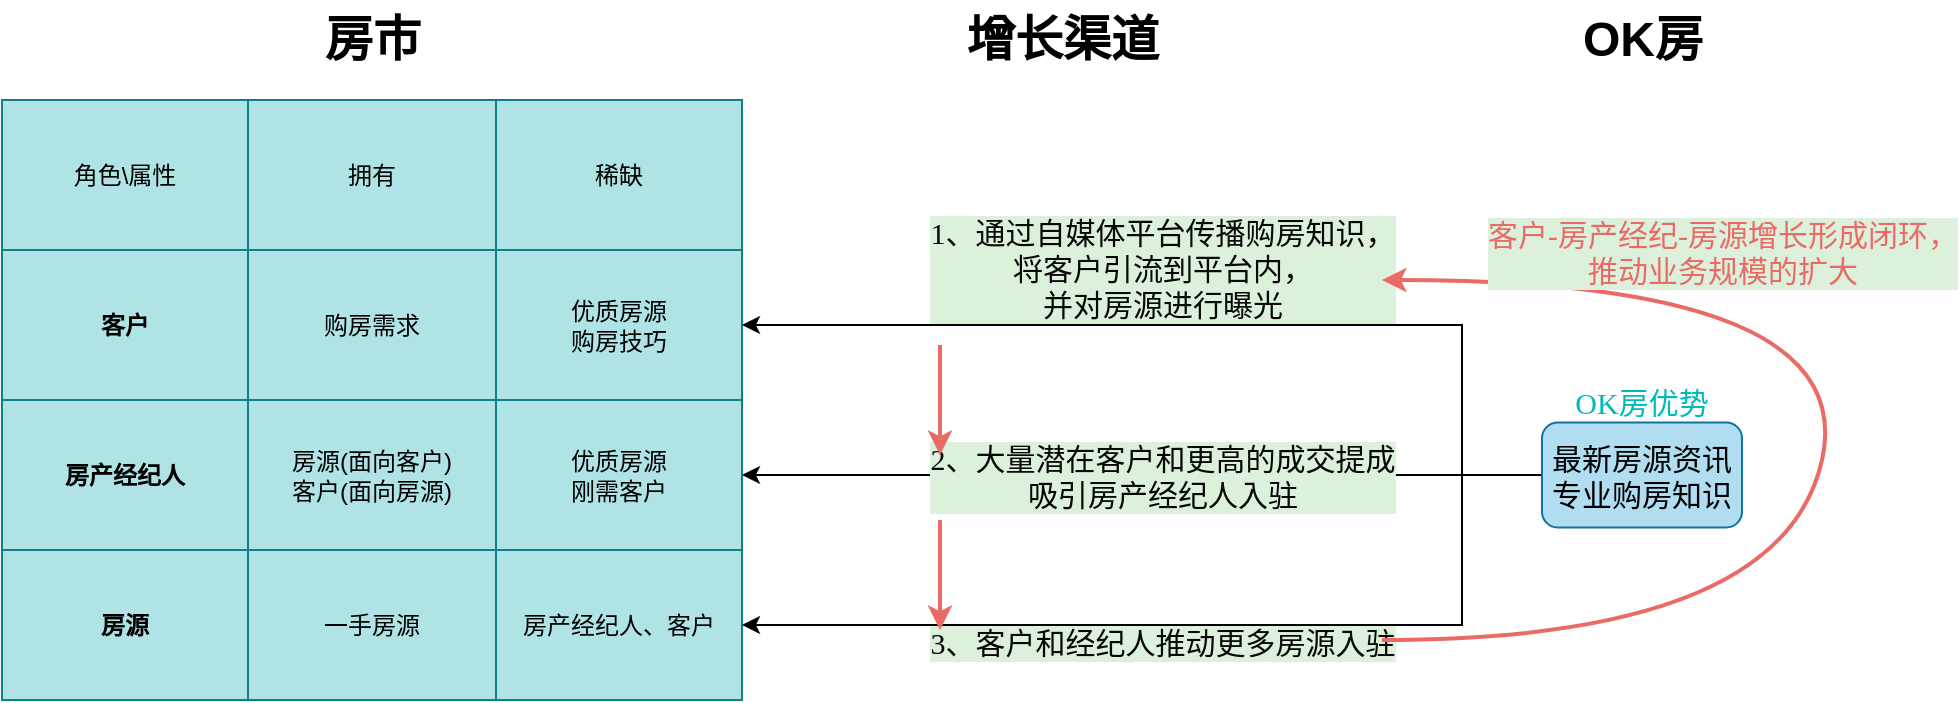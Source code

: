<mxfile version="13.11.0" type="github">
  <diagram name="Page-1" id="3e8102d1-ef87-2e61-34e1-82d9a586fe2e">
    <mxGraphModel dx="1052" dy="554" grid="1" gridSize="10" guides="1" tooltips="1" connect="1" arrows="1" fold="1" page="1" pageScale="1" pageWidth="1100" pageHeight="850" background="#ffffff" math="0" shadow="0">
      <root>
        <mxCell id="0" />
        <mxCell id="1" parent="0" />
        <mxCell id="PunX1s-PFCRW8iPzY49S-68" value="" style="shape=table;html=1;whiteSpace=wrap;startSize=0;container=1;collapsible=0;childLayout=tableLayout;labelBackgroundColor=none;strokeColor=#0e8088;fillColor=#b0e3e6;fontFamily=Verdana;fontSize=15;fontStyle=1" parent="1" vertex="1">
          <mxGeometry x="80" y="90" width="370" height="300" as="geometry" />
        </mxCell>
        <mxCell id="PunX1s-PFCRW8iPzY49S-69" value="" style="shape=partialRectangle;html=1;whiteSpace=wrap;collapsible=0;dropTarget=0;pointerEvents=0;fillColor=none;top=0;left=0;bottom=0;right=0;points=[[0,0.5],[1,0.5]];portConstraint=eastwest;" parent="PunX1s-PFCRW8iPzY49S-68" vertex="1">
          <mxGeometry width="370" height="75" as="geometry" />
        </mxCell>
        <mxCell id="PunX1s-PFCRW8iPzY49S-70" value="角色\属性" style="shape=partialRectangle;html=1;whiteSpace=wrap;connectable=0;fillColor=none;top=0;left=0;bottom=0;right=0;overflow=hidden;fontStyle=0" parent="PunX1s-PFCRW8iPzY49S-69" vertex="1">
          <mxGeometry width="123" height="75" as="geometry" />
        </mxCell>
        <mxCell id="PunX1s-PFCRW8iPzY49S-71" value="拥有" style="shape=partialRectangle;html=1;whiteSpace=wrap;connectable=0;fillColor=none;top=0;left=0;bottom=0;right=0;overflow=hidden;" parent="PunX1s-PFCRW8iPzY49S-69" vertex="1">
          <mxGeometry x="123" width="124" height="75" as="geometry" />
        </mxCell>
        <mxCell id="PunX1s-PFCRW8iPzY49S-72" value="稀缺" style="shape=partialRectangle;html=1;whiteSpace=wrap;connectable=0;fillColor=none;top=0;left=0;bottom=0;right=0;overflow=hidden;" parent="PunX1s-PFCRW8iPzY49S-69" vertex="1">
          <mxGeometry x="247" width="123" height="75" as="geometry" />
        </mxCell>
        <mxCell id="PunX1s-PFCRW8iPzY49S-81" style="shape=partialRectangle;html=1;whiteSpace=wrap;collapsible=0;dropTarget=0;pointerEvents=0;fillColor=none;top=0;left=0;bottom=0;right=0;points=[[0,0.5],[1,0.5]];portConstraint=eastwest;" parent="PunX1s-PFCRW8iPzY49S-68" vertex="1">
          <mxGeometry y="75" width="370" height="75" as="geometry" />
        </mxCell>
        <mxCell id="PunX1s-PFCRW8iPzY49S-82" value="客户" style="shape=partialRectangle;html=1;whiteSpace=wrap;connectable=0;fillColor=none;top=0;left=0;bottom=0;right=0;overflow=hidden;fontStyle=1" parent="PunX1s-PFCRW8iPzY49S-81" vertex="1">
          <mxGeometry width="123" height="75" as="geometry" />
        </mxCell>
        <mxCell id="PunX1s-PFCRW8iPzY49S-83" value="购房需求" style="shape=partialRectangle;html=1;whiteSpace=wrap;connectable=0;fillColor=none;top=0;left=0;bottom=0;right=0;overflow=hidden;" parent="PunX1s-PFCRW8iPzY49S-81" vertex="1">
          <mxGeometry x="123" width="124" height="75" as="geometry" />
        </mxCell>
        <mxCell id="PunX1s-PFCRW8iPzY49S-84" value="优质房源&lt;br&gt;购房技巧" style="shape=partialRectangle;html=1;whiteSpace=wrap;connectable=0;fillColor=none;top=0;left=0;bottom=0;right=0;overflow=hidden;" parent="PunX1s-PFCRW8iPzY49S-81" vertex="1">
          <mxGeometry x="247" width="123" height="75" as="geometry" />
        </mxCell>
        <mxCell id="PunX1s-PFCRW8iPzY49S-73" value="" style="shape=partialRectangle;html=1;whiteSpace=wrap;collapsible=0;dropTarget=0;pointerEvents=0;fillColor=none;top=0;left=0;bottom=0;right=0;points=[[0,0.5],[1,0.5]];portConstraint=eastwest;" parent="PunX1s-PFCRW8iPzY49S-68" vertex="1">
          <mxGeometry y="150" width="370" height="75" as="geometry" />
        </mxCell>
        <mxCell id="PunX1s-PFCRW8iPzY49S-74" value="房产经纪人" style="shape=partialRectangle;html=1;whiteSpace=wrap;connectable=0;fillColor=none;top=0;left=0;bottom=0;right=0;overflow=hidden;fontStyle=1" parent="PunX1s-PFCRW8iPzY49S-73" vertex="1">
          <mxGeometry width="123" height="75" as="geometry" />
        </mxCell>
        <mxCell id="PunX1s-PFCRW8iPzY49S-75" value="房源(面向客户)&lt;br&gt;客户(面向房源)" style="shape=partialRectangle;html=1;whiteSpace=wrap;connectable=0;fillColor=none;top=0;left=0;bottom=0;right=0;overflow=hidden;" parent="PunX1s-PFCRW8iPzY49S-73" vertex="1">
          <mxGeometry x="123" width="124" height="75" as="geometry" />
        </mxCell>
        <mxCell id="PunX1s-PFCRW8iPzY49S-76" value="优质房源&lt;br&gt;刚需客户" style="shape=partialRectangle;html=1;whiteSpace=wrap;connectable=0;fillColor=none;top=0;left=0;bottom=0;right=0;overflow=hidden;" parent="PunX1s-PFCRW8iPzY49S-73" vertex="1">
          <mxGeometry x="247" width="123" height="75" as="geometry" />
        </mxCell>
        <mxCell id="PunX1s-PFCRW8iPzY49S-77" value="" style="shape=partialRectangle;html=1;whiteSpace=wrap;collapsible=0;dropTarget=0;pointerEvents=0;fillColor=none;top=0;left=0;bottom=0;right=0;points=[[0,0.5],[1,0.5]];portConstraint=eastwest;" parent="PunX1s-PFCRW8iPzY49S-68" vertex="1">
          <mxGeometry y="225" width="370" height="75" as="geometry" />
        </mxCell>
        <mxCell id="PunX1s-PFCRW8iPzY49S-78" value="房源" style="shape=partialRectangle;html=1;whiteSpace=wrap;connectable=0;fillColor=none;top=0;left=0;bottom=0;right=0;overflow=hidden;fontStyle=1" parent="PunX1s-PFCRW8iPzY49S-77" vertex="1">
          <mxGeometry width="123" height="75" as="geometry" />
        </mxCell>
        <mxCell id="PunX1s-PFCRW8iPzY49S-79" value="一手房源" style="shape=partialRectangle;html=1;whiteSpace=wrap;connectable=0;fillColor=none;top=0;left=0;bottom=0;right=0;overflow=hidden;" parent="PunX1s-PFCRW8iPzY49S-77" vertex="1">
          <mxGeometry x="123" width="124" height="75" as="geometry" />
        </mxCell>
        <mxCell id="PunX1s-PFCRW8iPzY49S-80" value="房产经纪人、客户" style="shape=partialRectangle;html=1;whiteSpace=wrap;connectable=0;fillColor=none;top=0;left=0;bottom=0;right=0;overflow=hidden;" parent="PunX1s-PFCRW8iPzY49S-77" vertex="1">
          <mxGeometry x="247" width="123" height="75" as="geometry" />
        </mxCell>
        <mxCell id="PunX1s-PFCRW8iPzY49S-99" style="edgeStyle=orthogonalEdgeStyle;rounded=0;orthogonalLoop=1;jettySize=auto;html=1;entryX=1;entryY=0.5;entryDx=0;entryDy=0;fontFamily=Verdana;fontSize=15;fontColor=#080808;exitX=0;exitY=0.5;exitDx=0;exitDy=0;" parent="1" source="PunX1s-PFCRW8iPzY49S-106" target="PunX1s-PFCRW8iPzY49S-73" edge="1">
          <mxGeometry relative="1" as="geometry">
            <mxPoint x="750.0" y="240" as="sourcePoint" />
          </mxGeometry>
        </mxCell>
        <mxCell id="PunX1s-PFCRW8iPzY49S-103" value="2、大量潜在客户和更高的成交提成&lt;br&gt;吸引房产经纪人入驻" style="edgeLabel;html=1;align=center;verticalAlign=middle;resizable=0;points=[];fontSize=15;fontFamily=Verdana;fontColor=#080808;labelBackgroundColor=#DCF0DB;" parent="PunX1s-PFCRW8iPzY49S-99" vertex="1" connectable="0">
          <mxGeometry x="0.3" y="2" relative="1" as="geometry">
            <mxPoint x="70" y="-2" as="offset" />
          </mxGeometry>
        </mxCell>
        <mxCell id="PunX1s-PFCRW8iPzY49S-101" style="edgeStyle=orthogonalEdgeStyle;rounded=0;orthogonalLoop=1;jettySize=auto;html=1;entryX=1;entryY=0.5;entryDx=0;entryDy=0;fontFamily=Verdana;fontSize=15;fontColor=#080808;exitX=0;exitY=0.5;exitDx=0;exitDy=0;" parent="1" source="PunX1s-PFCRW8iPzY49S-106" target="PunX1s-PFCRW8iPzY49S-77" edge="1">
          <mxGeometry relative="1" as="geometry">
            <mxPoint x="750.0" y="240" as="sourcePoint" />
            <Array as="points">
              <mxPoint x="810" y="278" />
              <mxPoint x="810" y="353" />
            </Array>
          </mxGeometry>
        </mxCell>
        <mxCell id="PunX1s-PFCRW8iPzY49S-104" value="3、客户和经纪人推动更多房源入驻" style="edgeLabel;html=1;align=center;verticalAlign=middle;resizable=0;points=[];fontSize=15;fontFamily=Verdana;fontColor=#080808;labelBackgroundColor=#DCF0DB;" parent="PunX1s-PFCRW8iPzY49S-101" vertex="1" connectable="0">
          <mxGeometry x="0.585" relative="1" as="geometry">
            <mxPoint x="111" y="8.5" as="offset" />
          </mxGeometry>
        </mxCell>
        <mxCell id="PunX1s-PFCRW8iPzY49S-113" style="edgeStyle=orthogonalEdgeStyle;rounded=0;orthogonalLoop=1;jettySize=auto;html=1;exitX=0;exitY=0.5;exitDx=0;exitDy=0;entryX=1;entryY=0.5;entryDx=0;entryDy=0;fontFamily=Verdana;fontSize=15;fontColor=#00BABA;" parent="1" source="PunX1s-PFCRW8iPzY49S-106" target="PunX1s-PFCRW8iPzY49S-81" edge="1">
          <mxGeometry relative="1" as="geometry">
            <Array as="points">
              <mxPoint x="810" y="278" />
              <mxPoint x="810" y="203" />
            </Array>
          </mxGeometry>
        </mxCell>
        <mxCell id="PunX1s-PFCRW8iPzY49S-114" value="&lt;span style=&quot;color: rgb(8, 8, 8);&quot;&gt;1、通过自媒体平台传播购房知识，&lt;/span&gt;&lt;br style=&quot;color: rgb(8 , 8 , 8)&quot;&gt;&lt;span style=&quot;color: rgb(8, 8, 8);&quot;&gt;将客户引流到平台内，&lt;/span&gt;&lt;br style=&quot;color: rgb(8 , 8 , 8)&quot;&gt;&lt;span style=&quot;color: rgb(8, 8, 8);&quot;&gt;并对房源进行曝光&lt;/span&gt;" style="edgeLabel;html=1;align=center;verticalAlign=middle;resizable=0;points=[];fontSize=15;fontFamily=Verdana;fontColor=#00BABA;labelBackgroundColor=#DCF0DB;" parent="PunX1s-PFCRW8iPzY49S-113" vertex="1" connectable="0">
          <mxGeometry x="0.578" y="3" relative="1" as="geometry">
            <mxPoint x="110" y="-31.5" as="offset" />
          </mxGeometry>
        </mxCell>
        <mxCell id="PunX1s-PFCRW8iPzY49S-106" value="&lt;span&gt;最新房源资讯&lt;/span&gt;&lt;br&gt;&lt;span&gt;专业购房知识&lt;/span&gt;" style="rounded=1;whiteSpace=wrap;html=1;labelBackgroundColor=none;strokeColor=#10739e;fillColor=#b1ddf0;fontFamily=Verdana;fontSize=15;" parent="1" vertex="1">
          <mxGeometry x="850" y="251.25" width="100" height="52.5" as="geometry" />
        </mxCell>
        <mxCell id="PunX1s-PFCRW8iPzY49S-107" value="OK房优势" style="text;html=1;strokeColor=none;fillColor=none;align=center;verticalAlign=middle;whiteSpace=wrap;rounded=0;labelBackgroundColor=none;fontFamily=Verdana;fontSize=15;fontColor=#00BABA;" parent="1" vertex="1">
          <mxGeometry x="860" y="231.25" width="80" height="20" as="geometry" />
        </mxCell>
        <mxCell id="PunX1s-PFCRW8iPzY49S-110" value="房市" style="text;strokeColor=none;fillColor=none;html=1;fontSize=24;fontStyle=1;verticalAlign=middle;align=center;labelBackgroundColor=none;" parent="1" vertex="1">
          <mxGeometry x="215" y="40" width="100" height="40" as="geometry" />
        </mxCell>
        <mxCell id="PunX1s-PFCRW8iPzY49S-111" value="增长渠道" style="text;strokeColor=none;fillColor=none;html=1;fontSize=24;fontStyle=1;verticalAlign=middle;align=center;labelBackgroundColor=none;" parent="1" vertex="1">
          <mxGeometry x="560" y="40" width="100" height="40" as="geometry" />
        </mxCell>
        <mxCell id="PunX1s-PFCRW8iPzY49S-112" value="OK房" style="text;strokeColor=none;fillColor=none;html=1;fontSize=24;fontStyle=1;verticalAlign=middle;align=center;labelBackgroundColor=none;" parent="1" vertex="1">
          <mxGeometry x="850" y="40" width="100" height="40" as="geometry" />
        </mxCell>
        <mxCell id="PunX1s-PFCRW8iPzY49S-115" value="" style="endArrow=classic;html=1;fontFamily=Verdana;fontSize=15;fontColor=#00BABA;strokeWidth=2;strokeColor=#EA6B66;" parent="1" edge="1">
          <mxGeometry width="50" height="50" relative="1" as="geometry">
            <mxPoint x="549" y="212.5" as="sourcePoint" />
            <mxPoint x="549" y="267.5" as="targetPoint" />
          </mxGeometry>
        </mxCell>
        <mxCell id="PunX1s-PFCRW8iPzY49S-116" value="" style="endArrow=classic;html=1;fontFamily=Verdana;fontSize=15;fontColor=#00BABA;strokeWidth=2;strokeColor=#EA6B66;" parent="1" edge="1">
          <mxGeometry width="50" height="50" relative="1" as="geometry">
            <mxPoint x="549" y="300" as="sourcePoint" />
            <mxPoint x="549" y="355" as="targetPoint" />
          </mxGeometry>
        </mxCell>
        <mxCell id="PunX1s-PFCRW8iPzY49S-118" value="" style="curved=1;endArrow=classic;html=1;fontFamily=Verdana;fontSize=15;fontColor=#00BABA;strokeWidth=2;strokeColor=#EA6B66;" parent="1" edge="1">
          <mxGeometry width="50" height="50" relative="1" as="geometry">
            <mxPoint x="770" y="360" as="sourcePoint" />
            <mxPoint x="770" y="180" as="targetPoint" />
            <Array as="points">
              <mxPoint x="970" y="360" />
              <mxPoint x="1010" y="180" />
            </Array>
          </mxGeometry>
        </mxCell>
        <mxCell id="PunX1s-PFCRW8iPzY49S-119" value="客户-房产经纪-房源增长形成闭环，&lt;br&gt;推动业务规模的扩大" style="edgeLabel;html=1;align=center;verticalAlign=middle;resizable=0;points=[];fontSize=15;fontFamily=Verdana;labelBackgroundColor=#DCF0DB;fontColor=#EA6B66;" parent="PunX1s-PFCRW8iPzY49S-118" vertex="1" connectable="0">
          <mxGeometry x="-0.22" y="2" relative="1" as="geometry">
            <mxPoint x="-37.59" y="-151.61" as="offset" />
          </mxGeometry>
        </mxCell>
      </root>
    </mxGraphModel>
  </diagram>
</mxfile>
